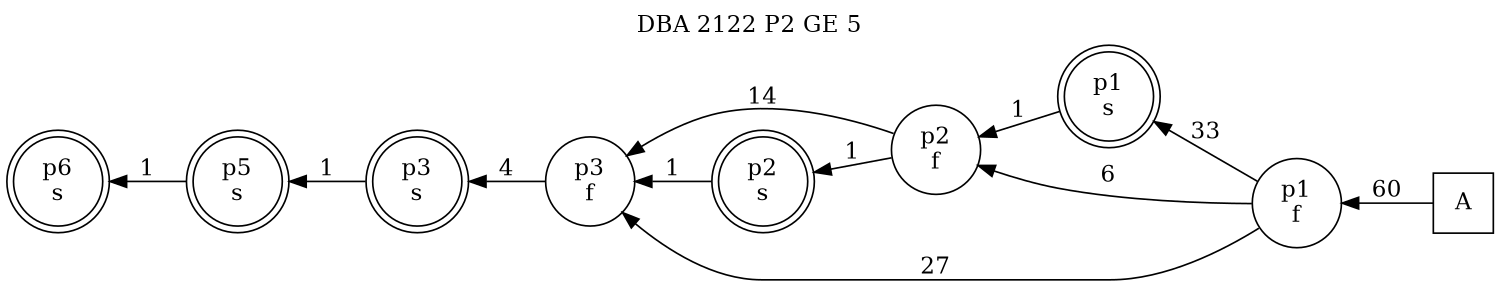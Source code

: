 digraph DBA_2122_P2_GE_5_GOOD {
labelloc="tl"
label= " DBA 2122 P2 GE 5 "
rankdir="RL";
graph [ size=" 10 , 10 !"]

"A" [shape="square" label="A"]
"p1_f" [shape="circle" label="p1
f"]
"p1_s" [shape="doublecircle" label="p1
s"]
"p2_f" [shape="circle" label="p2
f"]
"p3_f" [shape="circle" label="p3
f"]
"p2_s" [shape="doublecircle" label="p2
s"]
"p3_s" [shape="doublecircle" label="p3
s"]
"p5_s" [shape="doublecircle" label="p5
s"]
"p6_s" [shape="doublecircle" label="p6
s"]
"A" -> "p1_f" [ label=60]
"p1_f" -> "p1_s" [ label=33]
"p1_f" -> "p2_f" [ label=6]
"p1_f" -> "p3_f" [ label=27]
"p1_s" -> "p2_f" [ label=1]
"p2_f" -> "p3_f" [ label=14]
"p2_f" -> "p2_s" [ label=1]
"p3_f" -> "p3_s" [ label=4]
"p2_s" -> "p3_f" [ label=1]
"p3_s" -> "p5_s" [ label=1]
"p5_s" -> "p6_s" [ label=1]
}
